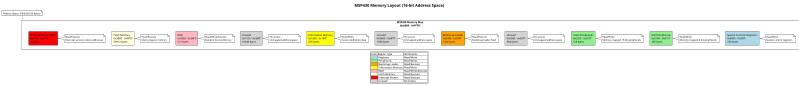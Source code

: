 @startuml memory_layout
!theme plain
title MSP430 Memory Layout (16-bit Address Space)

scale 800 width

rectangle "MSP430 Memory Map\n(0x0000 - 0xFFFF)" as MEMORY {
    
    rectangle "Special Function Registers\n0x0000 - 0x00FF\n256 bytes" as SFR #lightblue
    note right of SFR : Read/Write\nSystem control registers
    
    rectangle "8-bit Peripherals\n0x0100 - 0x01FF\n256 bytes" as PER8 #lightgreen
    note right of PER8 : Read/Write\nMemory-mapped 8-bit peripherals
    
    rectangle "16-bit Peripherals\n0x0200 - 0x027F\n128 bytes" as PER16 #lightgreen
    note right of PER16 : Read/Write\nMemory-mapped 16-bit peripherals
    
    rectangle "Unused\n0x0280 - 0x03FF\n384 bytes" as UNUSED1 #lightgray
    note right of UNUSED1 : No access\nUnmapped address space
    
    rectangle "Bootstrap Loader\n0x0400 - 0x09FF\n1536 bytes" as BSL #orange
    note right of BSL : Read/Execute\nBootstrap loader flash
    
    rectangle "Unused\n0x0A00 - 0x0FFF\n1536 bytes" as UNUSED2 #lightgray
    note right of UNUSED2 : No access\nUnmapped address space
    
    rectangle "Information Memory\n0x1000 - 0x10FF\n256 bytes" as INFO #yellow
    note right of INFO : Read/Write\nDevice calibration data
    
    rectangle "Unused\n0x1100 - 0x38FF\n10240 bytes" as UNUSED3 #lightgray
    note right of UNUSED3 : No access\nUnmapped address space
    
    rectangle "RAM\n0x3900 - 0x3AFF\n512 bytes" as RAM #lightpink
    note right of RAM : Read/Write/Execute\nRandom Access Memory
    
    rectangle "Flash Memory\n0x3B00 - 0xFFDF\n50912 bytes" as FLASH #lightyellow
    note right of FLASH : Read/Execute\nMain program memory
    
    rectangle "Interrupt Vector Table\n0xFFE0 - 0xFFFF\n32 bytes" as IVT #red
    note right of IVT : Read/Execute\nInterrupt service routine addresses
}

' Add address labels
note top of MEMORY : Address Space: 64KB (65536 bytes)

' Color legend
legend bottom
    |Color |Region Type |Permissions |
    |<#lightblue>| Registers | Read/Write |
    |<#lightgreen>| Peripherals | Read/Write |
    |<#orange>| Bootstrap Loader | Read/Execute |
    |<#yellow>| Information Memory | Read/Write |
    |<#lightpink>| RAM | Read/Write/Execute |
    |<#lightyellow>| Flash Memory | Read/Execute |
    |<#red>| Interrupt Vectors | Read/Execute |
    |<#lightgray>| Unused | No Access |
endlegend

@enduml